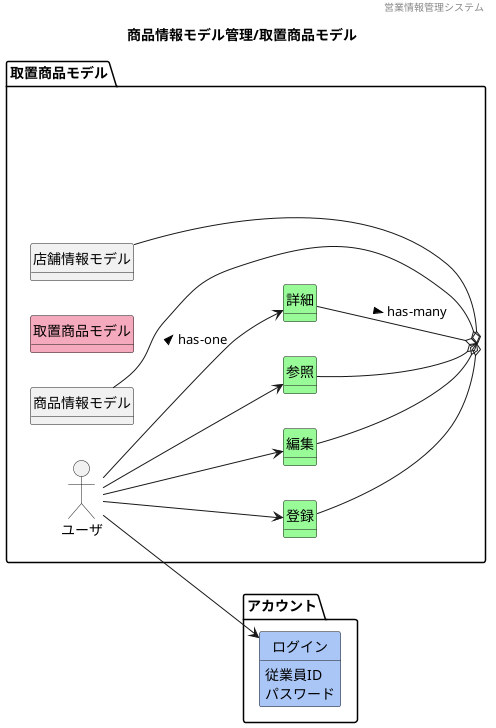 @startuml ../images/商品情報モデル管理/取置商品モデル
' ヘッダー
header 営業情報管理システム
' タイトル
title 商品情報モデル管理/取置商品モデル
' 
hide circle
' 
hide method
left to right direction

package "アカウント"{
    class "ログイン" #A9C6F6

}

package "取置商品モデル" {
    'ユーザや外部システム
    mix_actor "ユーザ"
    class "登録" #98fb98
    class "編集" #98fb98
    class "参照" #98fb98
    class "詳細" #98fb98
    class "取置商品モデル" #F5A9BC
    class "商品情報モデル"
    class "店舗情報モデル"
}
    ' package "マスタ管理"{
    '     ' package ""{}
    '     ' package ""{}
    '     ' package ""{}
    '     }

    'モデル同士の関係
    ユーザ --> 参照
    ユーザ --> 登録
    ユーザ --> 編集
    ユーザ --> 詳細 : > has-one
    ユーザ --> ログイン
    参照 --o 取置商品モデル
    登録 --o 取置商品モデル
    編集 --o 取置商品モデル
    詳細 --o 取置商品モデル : > has-many
    取置商品モデル o-- 商品情報モデル
    取置商品モデル o-- 店舗情報モデル
    
    ' 取置商品モデル -down- マスタ管理

    'ドメインクラスの属性
    取置商品モデル : 取置商品ID
    取置商品モデル : 商品コード[FK]
    取置商品モデル : 店舗ID[FK]
    取置商品モデル : 予約者氏名
    取置商品モデル : 連絡先
    取置商品モデル : 予約日時
    取置商品モデル : 最終更新日時


    ' 商品情報モデル : 型番
    ' 商品情報モデル : 商品コード
    ' 商品情報モデル : JANコード
    ' 商品情報モデル : 商品画像
    ' 商品情報モデル : 在庫場所
    ' 商品情報モデル : カテゴリ
    ' 商品情報モデル : 仕入価格
    ログイン : 従業員ID
    ログイン : パスワード




@enduml
